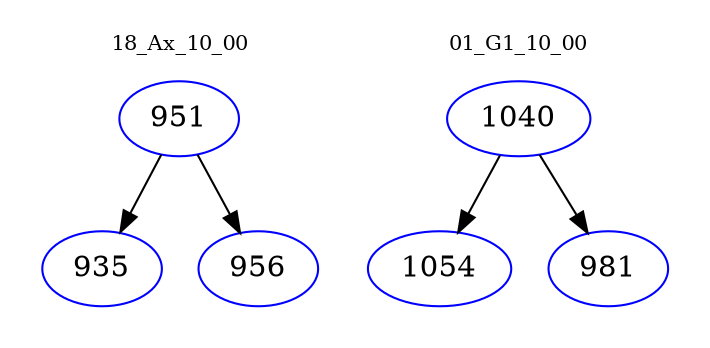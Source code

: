digraph{
subgraph cluster_0 {
color = white
label = "18_Ax_10_00";
fontsize=10;
T0_951 [label="951", color="blue"]
T0_951 -> T0_935 [color="black"]
T0_935 [label="935", color="blue"]
T0_951 -> T0_956 [color="black"]
T0_956 [label="956", color="blue"]
}
subgraph cluster_1 {
color = white
label = "01_G1_10_00";
fontsize=10;
T1_1040 [label="1040", color="blue"]
T1_1040 -> T1_1054 [color="black"]
T1_1054 [label="1054", color="blue"]
T1_1040 -> T1_981 [color="black"]
T1_981 [label="981", color="blue"]
}
}
